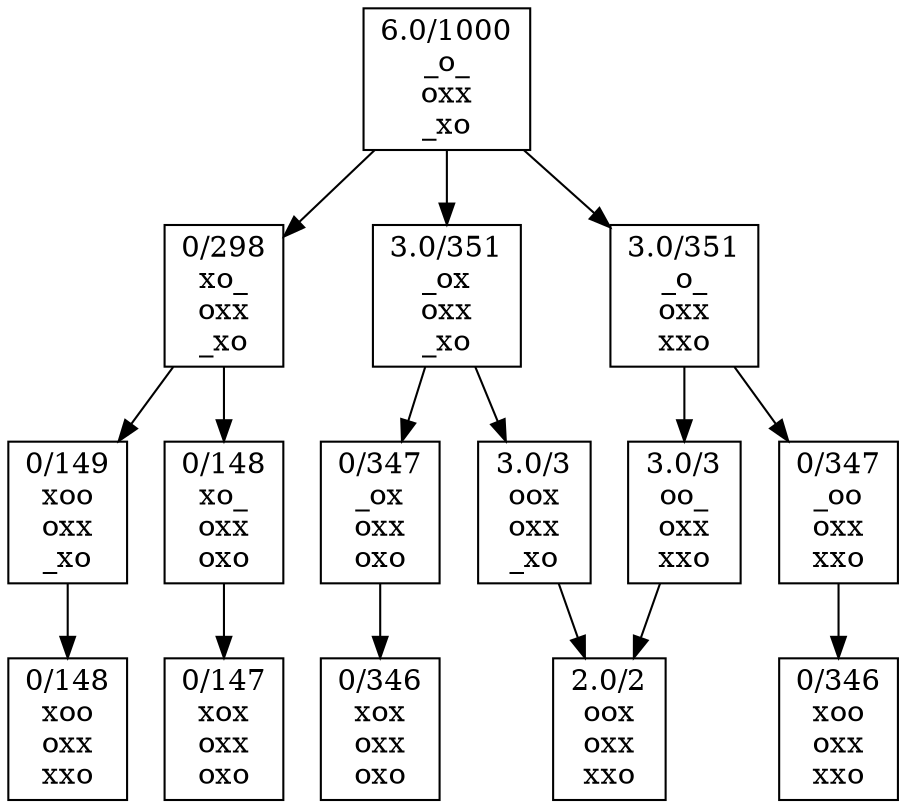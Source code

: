 digraph G {
    node [shape=box];
    "6.0/1000
_o_
oxx
_xo
" -> "0/298
xo_
oxx
_xo
"
    "6.0/1000
_o_
oxx
_xo
" -> "3.0/351
_ox
oxx
_xo
"
    "6.0/1000
_o_
oxx
_xo
" -> "3.0/351
_o_
oxx
xxo
"
    "0/298
xo_
oxx
_xo
" -> "0/149
xoo
oxx
_xo
"
    "0/298
xo_
oxx
_xo
" -> "0/148
xo_
oxx
oxo
"
    "3.0/351
_ox
oxx
_xo
" -> "3.0/3
oox
oxx
_xo
"
    "3.0/351
_ox
oxx
_xo
" -> "0/347
_ox
oxx
oxo
"
    "3.0/351
_o_
oxx
xxo
" -> "3.0/3
oo_
oxx
xxo
"
    "3.0/351
_o_
oxx
xxo
" -> "0/347
_oo
oxx
xxo
"
    "0/149
xoo
oxx
_xo
" -> "0/148
xoo
oxx
xxo
"
    "0/148
xo_
oxx
oxo
" -> "0/147
xox
oxx
oxo
"
    "3.0/3
oox
oxx
_xo
" -> "2.0/2
oox
oxx
xxo
"
    "0/347
_ox
oxx
oxo
" -> "0/346
xox
oxx
oxo
"
    "3.0/3
oo_
oxx
xxo
" -> "2.0/2
oox
oxx
xxo
"
    "0/347
_oo
oxx
xxo
" -> "0/346
xoo
oxx
xxo
"
}
